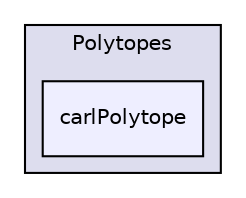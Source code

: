 digraph "/home/travis/build/hypro/hypro/src/hypro/representations/Polytopes/carlPolytope" {
  compound=true
  node [ fontsize="10", fontname="Helvetica"];
  edge [ labelfontsize="10", labelfontname="Helvetica"];
  subgraph clusterdir_ad938787f25f17484dcf7b42a899a1a5 {
    graph [ bgcolor="#ddddee", pencolor="black", label="Polytopes" fontname="Helvetica", fontsize="10", URL="dir_ad938787f25f17484dcf7b42a899a1a5.html"]
  dir_1af6716d628c86fbaf49b4d06740528b [shape=box, label="carlPolytope", style="filled", fillcolor="#eeeeff", pencolor="black", URL="dir_1af6716d628c86fbaf49b4d06740528b.html"];
  }
}
